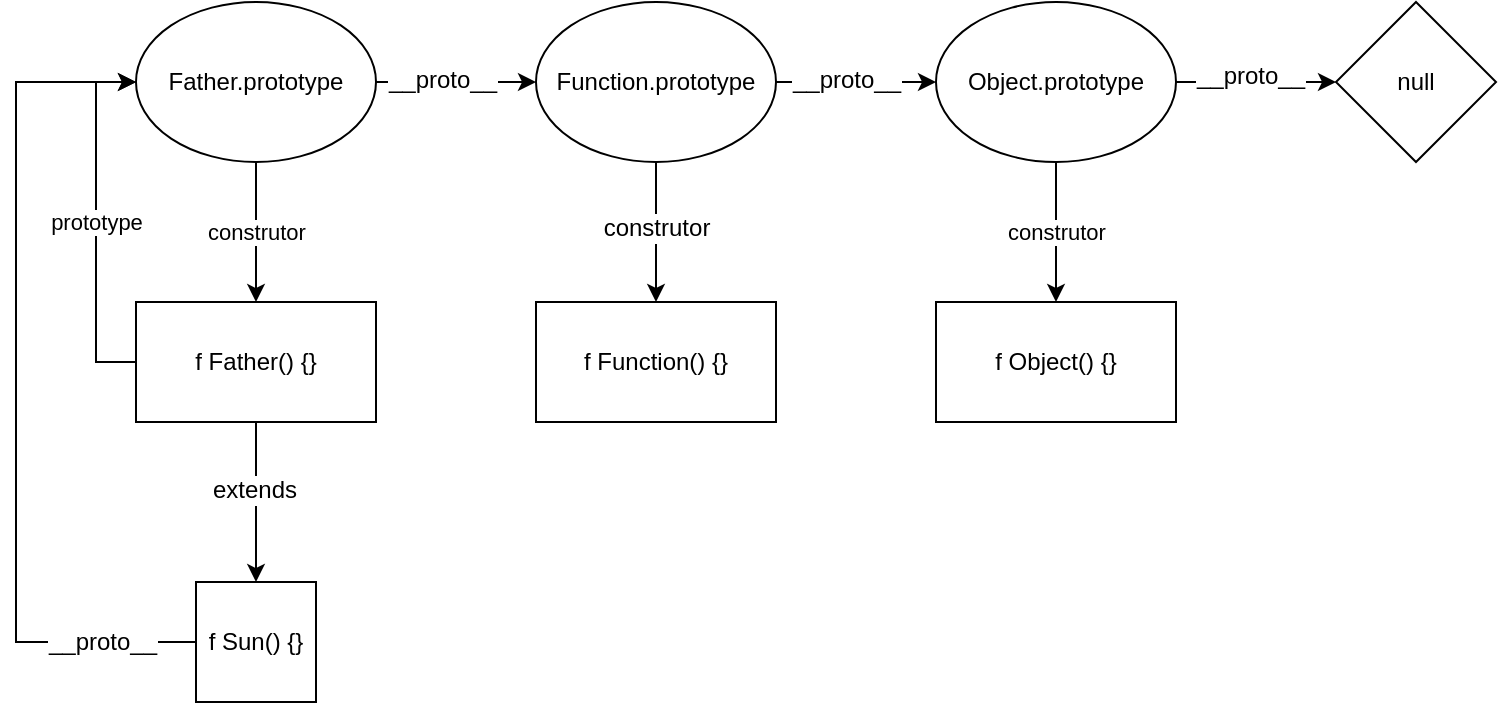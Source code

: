 <mxfile version="12.1.3" type="github" pages="1">
  <diagram id="LwDnNeW_ZNHAJzpiyMr9" name="Page-1">
    <mxGraphModel dx="772" dy="460" grid="1" gridSize="10" guides="1" tooltips="1" connect="1" arrows="1" fold="1" page="1" pageScale="1" pageWidth="827" pageHeight="1169" math="0" shadow="0">
      <root>
        <mxCell id="0"/>
        <mxCell id="1" parent="0"/>
        <mxCell id="mGc7JuLvFky7cYvhtrfB-38" value="prototype" style="edgeStyle=orthogonalEdgeStyle;rounded=0;orthogonalLoop=1;jettySize=auto;html=1;exitX=0;exitY=0.5;exitDx=0;exitDy=0;entryX=0;entryY=0.5;entryDx=0;entryDy=0;" parent="1" source="mGc7JuLvFky7cYvhtrfB-1" target="mGc7JuLvFky7cYvhtrfB-3" edge="1">
          <mxGeometry relative="1" as="geometry"/>
        </mxCell>
        <mxCell id="mGc7JuLvFky7cYvhtrfB-40" value="" style="edgeStyle=orthogonalEdgeStyle;rounded=0;orthogonalLoop=1;jettySize=auto;html=1;" parent="1" source="mGc7JuLvFky7cYvhtrfB-1" target="mGc7JuLvFky7cYvhtrfB-39" edge="1">
          <mxGeometry relative="1" as="geometry"/>
        </mxCell>
        <mxCell id="mGc7JuLvFky7cYvhtrfB-41" value="extends" style="text;html=1;resizable=0;points=[];align=center;verticalAlign=middle;labelBackgroundColor=#ffffff;" parent="mGc7JuLvFky7cYvhtrfB-40" vertex="1" connectable="0">
          <mxGeometry x="-0.15" y="-1" relative="1" as="geometry">
            <mxPoint as="offset"/>
          </mxGeometry>
        </mxCell>
        <mxCell id="mGc7JuLvFky7cYvhtrfB-1" value="f Father() {}" style="rounded=0;whiteSpace=wrap;html=1;" parent="1" vertex="1">
          <mxGeometry x="340" y="210" width="120" height="60" as="geometry"/>
        </mxCell>
        <mxCell id="mGc7JuLvFky7cYvhtrfB-43" style="edgeStyle=orthogonalEdgeStyle;rounded=0;orthogonalLoop=1;jettySize=auto;html=1;exitX=0;exitY=0.5;exitDx=0;exitDy=0;entryX=0;entryY=0.5;entryDx=0;entryDy=0;" parent="1" source="mGc7JuLvFky7cYvhtrfB-39" target="mGc7JuLvFky7cYvhtrfB-3" edge="1">
          <mxGeometry relative="1" as="geometry">
            <Array as="points">
              <mxPoint x="280" y="380"/>
              <mxPoint x="280" y="100"/>
            </Array>
          </mxGeometry>
        </mxCell>
        <mxCell id="mGc7JuLvFky7cYvhtrfB-46" value="__proto__" style="text;html=1;resizable=0;points=[];align=center;verticalAlign=middle;labelBackgroundColor=#ffffff;" parent="mGc7JuLvFky7cYvhtrfB-43" vertex="1" connectable="0">
          <mxGeometry x="-0.78" relative="1" as="geometry">
            <mxPoint as="offset"/>
          </mxGeometry>
        </mxCell>
        <mxCell id="mGc7JuLvFky7cYvhtrfB-39" value="f Sun() {}" style="rounded=0;whiteSpace=wrap;html=1;" parent="1" vertex="1">
          <mxGeometry x="370" y="350" width="60" height="60" as="geometry"/>
        </mxCell>
        <mxCell id="mGc7JuLvFky7cYvhtrfB-18" value="" style="edgeStyle=orthogonalEdgeStyle;rounded=0;orthogonalLoop=1;jettySize=auto;html=1;" parent="1" source="mGc7JuLvFky7cYvhtrfB-3" target="mGc7JuLvFky7cYvhtrfB-17" edge="1">
          <mxGeometry relative="1" as="geometry"/>
        </mxCell>
        <mxCell id="mGc7JuLvFky7cYvhtrfB-19" value="&lt;div&gt;__proto__&lt;/div&gt;" style="text;html=1;resizable=0;points=[];align=center;verticalAlign=middle;labelBackgroundColor=#ffffff;" parent="mGc7JuLvFky7cYvhtrfB-18" vertex="1" connectable="0">
          <mxGeometry x="-0.175" y="1" relative="1" as="geometry">
            <mxPoint as="offset"/>
          </mxGeometry>
        </mxCell>
        <mxCell id="mGc7JuLvFky7cYvhtrfB-33" value="construtor" style="edgeStyle=orthogonalEdgeStyle;rounded=0;orthogonalLoop=1;jettySize=auto;html=1;exitX=0.5;exitY=1;exitDx=0;exitDy=0;entryX=0.5;entryY=0;entryDx=0;entryDy=0;" parent="1" source="mGc7JuLvFky7cYvhtrfB-3" target="mGc7JuLvFky7cYvhtrfB-1" edge="1">
          <mxGeometry relative="1" as="geometry"/>
        </mxCell>
        <mxCell id="mGc7JuLvFky7cYvhtrfB-3" value="Father.prototype" style="ellipse;whiteSpace=wrap;html=1;" parent="1" vertex="1">
          <mxGeometry x="340" y="60" width="120" height="80" as="geometry"/>
        </mxCell>
        <mxCell id="mGc7JuLvFky7cYvhtrfB-21" style="edgeStyle=orthogonalEdgeStyle;rounded=0;orthogonalLoop=1;jettySize=auto;html=1;exitX=0.5;exitY=1;exitDx=0;exitDy=0;entryX=0.5;entryY=0;entryDx=0;entryDy=0;" parent="1" source="mGc7JuLvFky7cYvhtrfB-17" target="mGc7JuLvFky7cYvhtrfB-20" edge="1">
          <mxGeometry relative="1" as="geometry"/>
        </mxCell>
        <mxCell id="mGc7JuLvFky7cYvhtrfB-22" value="&lt;div&gt;construtor&lt;/div&gt;" style="text;html=1;resizable=0;points=[];align=center;verticalAlign=middle;labelBackgroundColor=#ffffff;" parent="mGc7JuLvFky7cYvhtrfB-21" vertex="1" connectable="0">
          <mxGeometry x="-0.057" relative="1" as="geometry">
            <mxPoint as="offset"/>
          </mxGeometry>
        </mxCell>
        <mxCell id="mGc7JuLvFky7cYvhtrfB-24" value="" style="edgeStyle=orthogonalEdgeStyle;rounded=0;orthogonalLoop=1;jettySize=auto;html=1;" parent="1" source="mGc7JuLvFky7cYvhtrfB-17" target="mGc7JuLvFky7cYvhtrfB-23" edge="1">
          <mxGeometry relative="1" as="geometry"/>
        </mxCell>
        <mxCell id="mGc7JuLvFky7cYvhtrfB-25" value="&lt;div&gt;__proto__&lt;/div&gt;" style="text;html=1;resizable=0;points=[];align=center;verticalAlign=middle;labelBackgroundColor=#ffffff;" parent="mGc7JuLvFky7cYvhtrfB-24" vertex="1" connectable="0">
          <mxGeometry x="-0.125" y="1" relative="1" as="geometry">
            <mxPoint as="offset"/>
          </mxGeometry>
        </mxCell>
        <mxCell id="mGc7JuLvFky7cYvhtrfB-17" value="Function.prototype" style="ellipse;whiteSpace=wrap;html=1;" parent="1" vertex="1">
          <mxGeometry x="540" y="60" width="120" height="80" as="geometry"/>
        </mxCell>
        <mxCell id="mGc7JuLvFky7cYvhtrfB-27" value="construtor" style="edgeStyle=orthogonalEdgeStyle;rounded=0;orthogonalLoop=1;jettySize=auto;html=1;exitX=0.5;exitY=1;exitDx=0;exitDy=0;entryX=0.5;entryY=0;entryDx=0;entryDy=0;" parent="1" source="mGc7JuLvFky7cYvhtrfB-23" target="mGc7JuLvFky7cYvhtrfB-26" edge="1">
          <mxGeometry relative="1" as="geometry"/>
        </mxCell>
        <mxCell id="mGc7JuLvFky7cYvhtrfB-31" style="edgeStyle=orthogonalEdgeStyle;rounded=0;orthogonalLoop=1;jettySize=auto;html=1;exitX=1;exitY=0.5;exitDx=0;exitDy=0;entryX=0;entryY=0.5;entryDx=0;entryDy=0;" parent="1" source="mGc7JuLvFky7cYvhtrfB-23" target="mGc7JuLvFky7cYvhtrfB-30" edge="1">
          <mxGeometry relative="1" as="geometry"/>
        </mxCell>
        <mxCell id="mGc7JuLvFky7cYvhtrfB-32" value="__proto__" style="text;html=1;resizable=0;points=[];align=center;verticalAlign=middle;labelBackgroundColor=#ffffff;" parent="mGc7JuLvFky7cYvhtrfB-31" vertex="1" connectable="0">
          <mxGeometry x="-0.071" y="3" relative="1" as="geometry">
            <mxPoint as="offset"/>
          </mxGeometry>
        </mxCell>
        <mxCell id="mGc7JuLvFky7cYvhtrfB-23" value="Object.prototype" style="ellipse;whiteSpace=wrap;html=1;" parent="1" vertex="1">
          <mxGeometry x="740" y="60" width="120" height="80" as="geometry"/>
        </mxCell>
        <mxCell id="mGc7JuLvFky7cYvhtrfB-20" value="f Function() {}" style="rounded=0;whiteSpace=wrap;html=1;" parent="1" vertex="1">
          <mxGeometry x="540" y="210" width="120" height="60" as="geometry"/>
        </mxCell>
        <mxCell id="mGc7JuLvFky7cYvhtrfB-26" value="f Object() {}" style="rounded=0;whiteSpace=wrap;html=1;" parent="1" vertex="1">
          <mxGeometry x="740" y="210" width="120" height="60" as="geometry"/>
        </mxCell>
        <mxCell id="mGc7JuLvFky7cYvhtrfB-30" value="null" style="rhombus;whiteSpace=wrap;html=1;" parent="1" vertex="1">
          <mxGeometry x="940" y="60" width="80" height="80" as="geometry"/>
        </mxCell>
      </root>
    </mxGraphModel>
  </diagram>
</mxfile>
